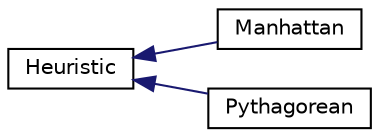 digraph "Graphical Class Hierarchy"
{
 // LATEX_PDF_SIZE
  edge [fontname="Helvetica",fontsize="10",labelfontname="Helvetica",labelfontsize="10"];
  node [fontname="Helvetica",fontsize="10",shape=record];
  rankdir="LR";
  Node0 [label="Heuristic",height=0.2,width=0.4,color="black", fillcolor="white", style="filled",URL="$classHeuristic.html",tooltip=" "];
  Node0 -> Node1 [dir="back",color="midnightblue",fontsize="10",style="solid",fontname="Helvetica"];
  Node1 [label="Manhattan",height=0.2,width=0.4,color="black", fillcolor="white", style="filled",URL="$classManhattan.html",tooltip=" "];
  Node0 -> Node2 [dir="back",color="midnightblue",fontsize="10",style="solid",fontname="Helvetica"];
  Node2 [label="Pythagorean",height=0.2,width=0.4,color="black", fillcolor="white", style="filled",URL="$classPythagorean.html",tooltip=" "];
}
